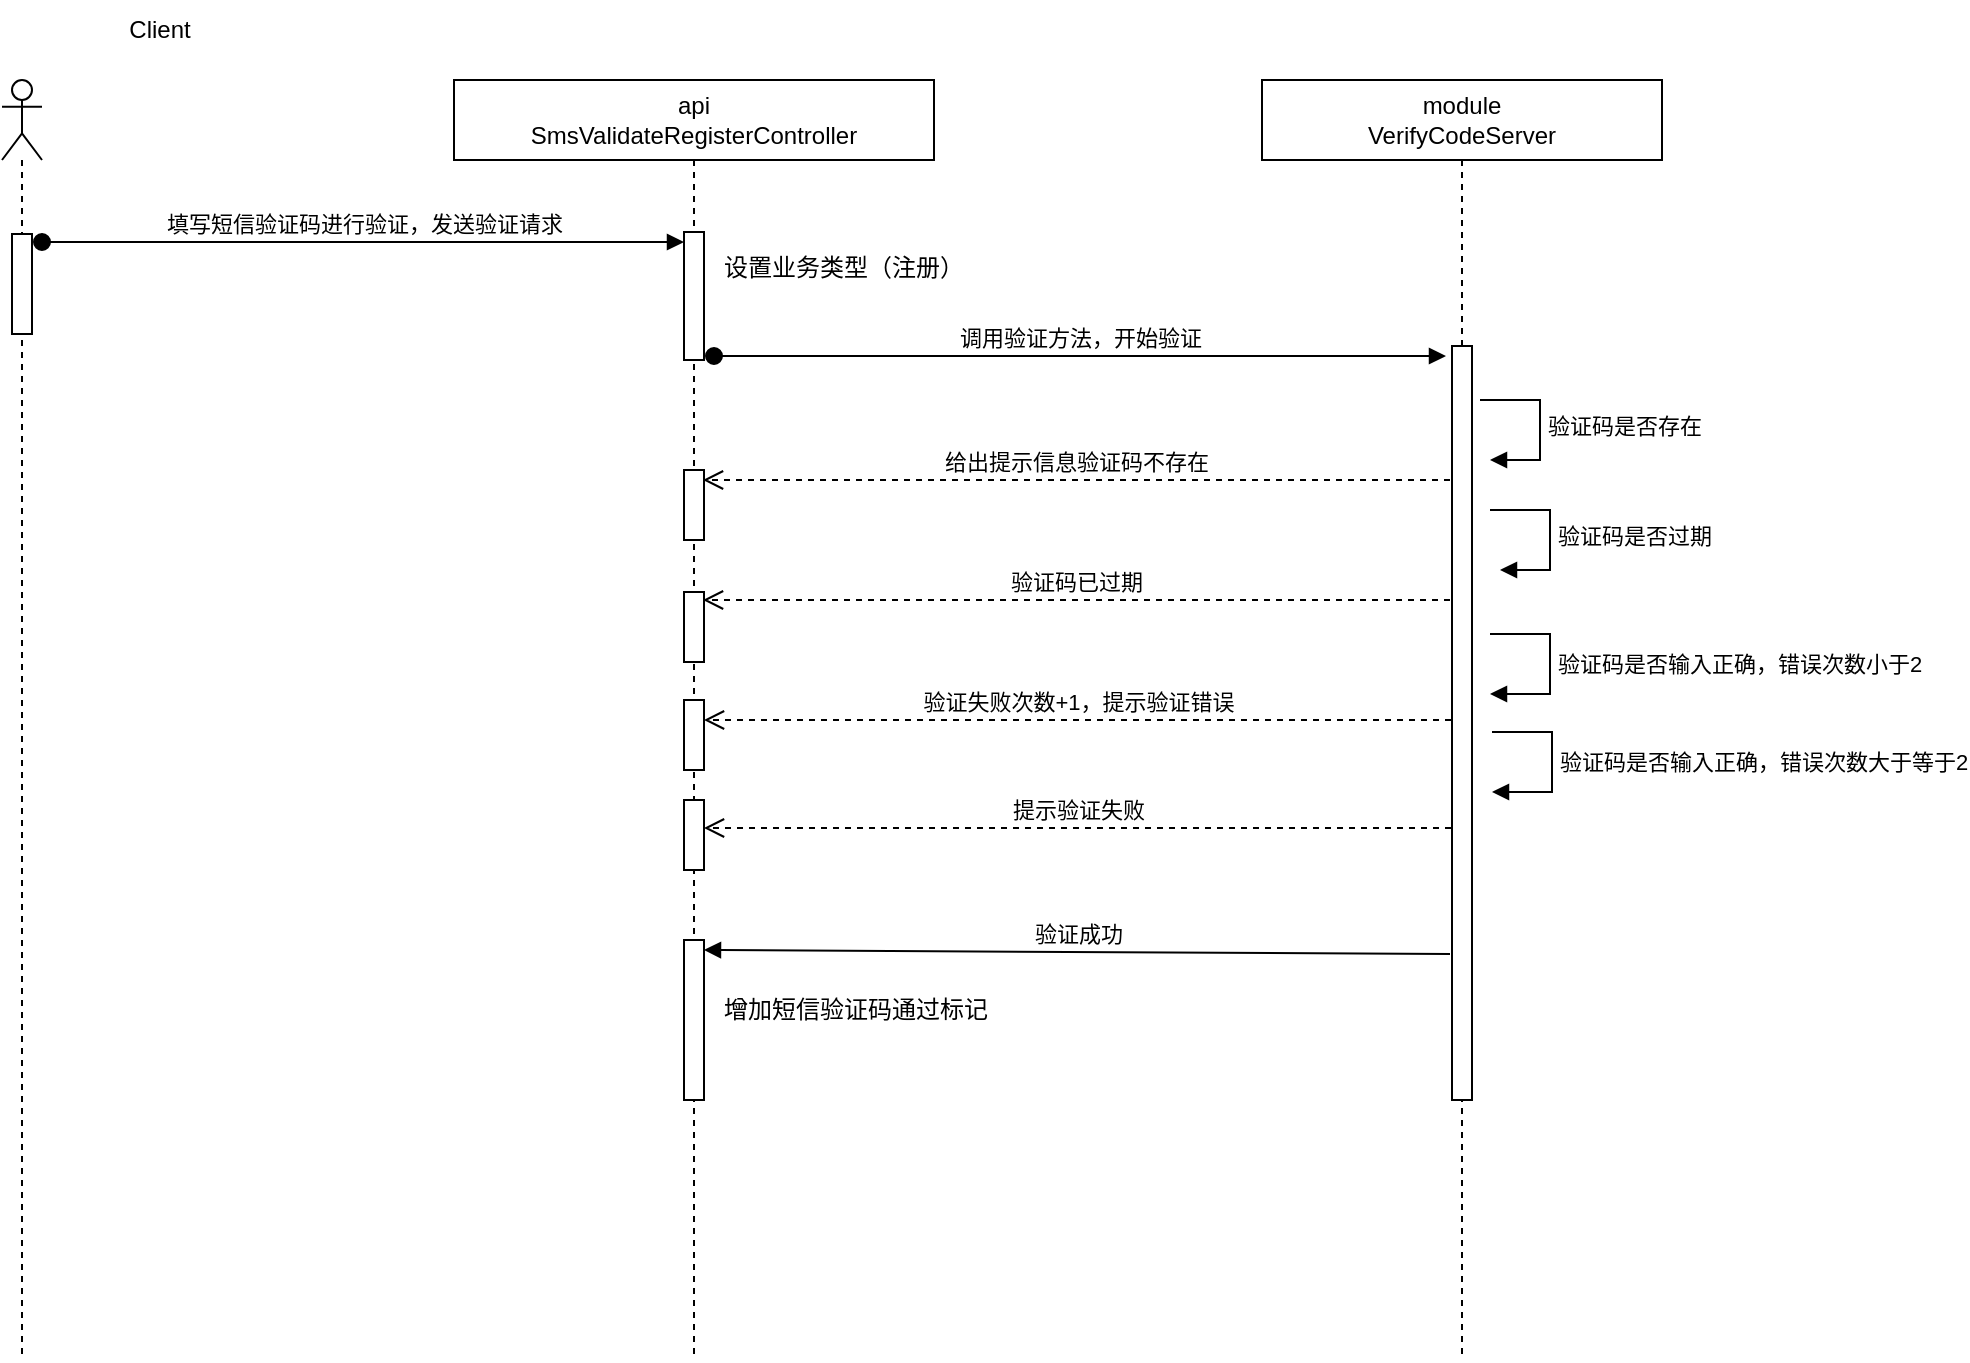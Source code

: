 <mxfile version="22.1.5" type="github">
  <diagram name="第 1 页" id="Ftv0NHJM2Bnbhd5V44T6">
    <mxGraphModel dx="1050" dy="493" grid="1" gridSize="10" guides="1" tooltips="1" connect="1" arrows="1" fold="1" page="1" pageScale="1" pageWidth="827" pageHeight="1169" math="0" shadow="0">
      <root>
        <mxCell id="0" />
        <mxCell id="1" parent="0" />
        <mxCell id="QVQZq-N4ggE52IEKjC-J-1" value="api&lt;br&gt;SmsValidateRegisterController" style="shape=umlLifeline;perimeter=lifelinePerimeter;whiteSpace=wrap;html=1;container=1;dropTarget=0;collapsible=0;recursiveResize=0;outlineConnect=0;portConstraint=eastwest;newEdgeStyle={&quot;curved&quot;:0,&quot;rounded&quot;:0};" vertex="1" parent="1">
          <mxGeometry x="587" y="40" width="240" height="640" as="geometry" />
        </mxCell>
        <mxCell id="QVQZq-N4ggE52IEKjC-J-49" value="" style="html=1;points=[[0,0,0,0,5],[0,1,0,0,-5],[1,0,0,0,5],[1,1,0,0,-5]];perimeter=orthogonalPerimeter;outlineConnect=0;targetShapes=umlLifeline;portConstraint=eastwest;newEdgeStyle={&quot;curved&quot;:0,&quot;rounded&quot;:0};" vertex="1" parent="QVQZq-N4ggE52IEKjC-J-1">
          <mxGeometry x="115" y="76" width="10" height="64" as="geometry" />
        </mxCell>
        <mxCell id="QVQZq-N4ggE52IEKjC-J-50" value="填写短信验证码进行验证，发送验证请求" style="html=1;verticalAlign=bottom;startArrow=oval;endArrow=block;startSize=8;curved=0;rounded=0;entryX=0;entryY=0;entryDx=0;entryDy=5;entryPerimeter=0;" edge="1" target="QVQZq-N4ggE52IEKjC-J-49" parent="QVQZq-N4ggE52IEKjC-J-1">
          <mxGeometry relative="1" as="geometry">
            <mxPoint x="-206" y="81" as="sourcePoint" />
            <mxPoint x="106" y="81" as="targetPoint" />
          </mxGeometry>
        </mxCell>
        <mxCell id="QVQZq-N4ggE52IEKjC-J-59" value="" style="html=1;points=[[0,0,0,0,5],[0,1,0,0,-5],[1,0,0,0,5],[1,1,0,0,-5]];perimeter=orthogonalPerimeter;outlineConnect=0;targetShapes=umlLifeline;portConstraint=eastwest;newEdgeStyle={&quot;curved&quot;:0,&quot;rounded&quot;:0};" vertex="1" parent="QVQZq-N4ggE52IEKjC-J-1">
          <mxGeometry x="115" y="195" width="10" height="35" as="geometry" />
        </mxCell>
        <mxCell id="QVQZq-N4ggE52IEKjC-J-63" value="" style="html=1;points=[[0,0,0,0,5],[0,1,0,0,-5],[1,0,0,0,5],[1,1,0,0,-5]];perimeter=orthogonalPerimeter;outlineConnect=0;targetShapes=umlLifeline;portConstraint=eastwest;newEdgeStyle={&quot;curved&quot;:0,&quot;rounded&quot;:0};" vertex="1" parent="QVQZq-N4ggE52IEKjC-J-1">
          <mxGeometry x="115" y="256" width="10" height="35" as="geometry" />
        </mxCell>
        <mxCell id="QVQZq-N4ggE52IEKjC-J-66" value="" style="html=1;points=[[0,0,0,0,5],[0,1,0,0,-5],[1,0,0,0,5],[1,1,0,0,-5]];perimeter=orthogonalPerimeter;outlineConnect=0;targetShapes=umlLifeline;portConstraint=eastwest;newEdgeStyle={&quot;curved&quot;:0,&quot;rounded&quot;:0};" vertex="1" parent="QVQZq-N4ggE52IEKjC-J-1">
          <mxGeometry x="115" y="310" width="10" height="35" as="geometry" />
        </mxCell>
        <mxCell id="QVQZq-N4ggE52IEKjC-J-68" value="" style="html=1;points=[[0,0,0,0,5],[0,1,0,0,-5],[1,0,0,0,5],[1,1,0,0,-5]];perimeter=orthogonalPerimeter;outlineConnect=0;targetShapes=umlLifeline;portConstraint=eastwest;newEdgeStyle={&quot;curved&quot;:0,&quot;rounded&quot;:0};" vertex="1" parent="QVQZq-N4ggE52IEKjC-J-1">
          <mxGeometry x="115" y="360" width="10" height="35" as="geometry" />
        </mxCell>
        <mxCell id="QVQZq-N4ggE52IEKjC-J-73" value="" style="html=1;points=[[0,0,0,0,5],[0,1,0,0,-5],[1,0,0,0,5],[1,1,0,0,-5]];perimeter=orthogonalPerimeter;outlineConnect=0;targetShapes=umlLifeline;portConstraint=eastwest;newEdgeStyle={&quot;curved&quot;:0,&quot;rounded&quot;:0};" vertex="1" parent="QVQZq-N4ggE52IEKjC-J-1">
          <mxGeometry x="115" y="430" width="10" height="80" as="geometry" />
        </mxCell>
        <mxCell id="QVQZq-N4ggE52IEKjC-J-6" value="" style="shape=umlLifeline;perimeter=lifelinePerimeter;whiteSpace=wrap;html=1;container=1;dropTarget=0;collapsible=0;recursiveResize=0;outlineConnect=0;portConstraint=eastwest;newEdgeStyle={&quot;curved&quot;:0,&quot;rounded&quot;:0};participant=umlActor;" vertex="1" parent="1">
          <mxGeometry x="361" y="40" width="20" height="640" as="geometry" />
        </mxCell>
        <mxCell id="QVQZq-N4ggE52IEKjC-J-46" value="" style="html=1;points=[[0,0,0,0,5],[0,1,0,0,-5],[1,0,0,0,5],[1,1,0,0,-5]];perimeter=orthogonalPerimeter;outlineConnect=0;targetShapes=umlLifeline;portConstraint=eastwest;newEdgeStyle={&quot;curved&quot;:0,&quot;rounded&quot;:0};" vertex="1" parent="QVQZq-N4ggE52IEKjC-J-6">
          <mxGeometry x="5" y="77" width="10" height="50" as="geometry" />
        </mxCell>
        <mxCell id="QVQZq-N4ggE52IEKjC-J-10" value="module&lt;br&gt;VerifyCodeServer" style="shape=umlLifeline;perimeter=lifelinePerimeter;whiteSpace=wrap;html=1;container=1;dropTarget=0;collapsible=0;recursiveResize=0;outlineConnect=0;portConstraint=eastwest;newEdgeStyle={&quot;curved&quot;:0,&quot;rounded&quot;:0};" vertex="1" parent="1">
          <mxGeometry x="991" y="40" width="200" height="640" as="geometry" />
        </mxCell>
        <mxCell id="QVQZq-N4ggE52IEKjC-J-54" value="" style="html=1;points=[[0,0,0,0,5],[0,1,0,0,-5],[1,0,0,0,5],[1,1,0,0,-5]];perimeter=orthogonalPerimeter;outlineConnect=0;targetShapes=umlLifeline;portConstraint=eastwest;newEdgeStyle={&quot;curved&quot;:0,&quot;rounded&quot;:0};" vertex="1" parent="QVQZq-N4ggE52IEKjC-J-10">
          <mxGeometry x="95" y="133" width="10" height="377" as="geometry" />
        </mxCell>
        <mxCell id="QVQZq-N4ggE52IEKjC-J-21" value="Client" style="text;html=1;strokeColor=none;fillColor=none;align=center;verticalAlign=middle;whiteSpace=wrap;rounded=0;" vertex="1" parent="1">
          <mxGeometry x="410" width="60" height="30" as="geometry" />
        </mxCell>
        <mxCell id="QVQZq-N4ggE52IEKjC-J-53" value="设置业务类型（注册）" style="text;html=1;strokeColor=none;fillColor=none;align=left;verticalAlign=middle;whiteSpace=wrap;rounded=0;" vertex="1" parent="1">
          <mxGeometry x="720" y="119" width="130" height="30" as="geometry" />
        </mxCell>
        <mxCell id="QVQZq-N4ggE52IEKjC-J-55" value="调用验证方法，开始验证" style="html=1;verticalAlign=bottom;startArrow=oval;endArrow=block;startSize=8;curved=0;rounded=0;" edge="1" parent="1">
          <mxGeometry relative="1" as="geometry">
            <mxPoint x="717" y="178" as="sourcePoint" />
            <mxPoint x="1083" y="178" as="targetPoint" />
          </mxGeometry>
        </mxCell>
        <mxCell id="QVQZq-N4ggE52IEKjC-J-58" value="验证码是否存在" style="html=1;align=left;spacingLeft=2;endArrow=block;rounded=0;edgeStyle=orthogonalEdgeStyle;curved=0;rounded=0;" edge="1" parent="1">
          <mxGeometry relative="1" as="geometry">
            <mxPoint x="1100" y="200" as="sourcePoint" />
            <Array as="points">
              <mxPoint x="1130" y="230" />
            </Array>
            <mxPoint x="1105" y="230" as="targetPoint" />
          </mxGeometry>
        </mxCell>
        <mxCell id="QVQZq-N4ggE52IEKjC-J-61" value="给出提示信息验证码不存在" style="html=1;verticalAlign=bottom;endArrow=open;dashed=1;endSize=8;curved=0;rounded=0;" edge="1" parent="1">
          <mxGeometry relative="1" as="geometry">
            <mxPoint x="1085" y="240" as="sourcePoint" />
            <mxPoint x="711.5" y="240" as="targetPoint" />
          </mxGeometry>
        </mxCell>
        <mxCell id="QVQZq-N4ggE52IEKjC-J-62" value="验证码是否过期" style="html=1;align=left;spacingLeft=2;endArrow=block;rounded=0;edgeStyle=orthogonalEdgeStyle;curved=0;rounded=0;" edge="1" parent="1">
          <mxGeometry relative="1" as="geometry">
            <mxPoint x="1105" y="255" as="sourcePoint" />
            <Array as="points">
              <mxPoint x="1135" y="285" />
            </Array>
            <mxPoint x="1110" y="285" as="targetPoint" />
          </mxGeometry>
        </mxCell>
        <mxCell id="QVQZq-N4ggE52IEKjC-J-64" value="验证码已过期" style="html=1;verticalAlign=bottom;endArrow=open;dashed=1;endSize=8;curved=0;rounded=0;" edge="1" parent="1">
          <mxGeometry relative="1" as="geometry">
            <mxPoint x="1085" y="300" as="sourcePoint" />
            <mxPoint x="711.5" y="300" as="targetPoint" />
          </mxGeometry>
        </mxCell>
        <mxCell id="QVQZq-N4ggE52IEKjC-J-65" value="验证码是否输入正确，错误次数小于2" style="html=1;align=left;spacingLeft=2;endArrow=block;rounded=0;edgeStyle=orthogonalEdgeStyle;curved=0;rounded=0;" edge="1" parent="1">
          <mxGeometry relative="1" as="geometry">
            <mxPoint x="1105" y="317" as="sourcePoint" />
            <Array as="points">
              <mxPoint x="1135" y="347" />
            </Array>
            <mxPoint x="1105" y="347" as="targetPoint" />
          </mxGeometry>
        </mxCell>
        <mxCell id="QVQZq-N4ggE52IEKjC-J-67" value="验证失败次数+1，提示验证错误" style="html=1;verticalAlign=bottom;endArrow=open;dashed=1;endSize=8;curved=0;rounded=0;" edge="1" parent="1">
          <mxGeometry relative="1" as="geometry">
            <mxPoint x="1085.5" y="360" as="sourcePoint" />
            <mxPoint x="712" y="360" as="targetPoint" />
          </mxGeometry>
        </mxCell>
        <mxCell id="QVQZq-N4ggE52IEKjC-J-69" value="验证码是否输入正确，错误次数大于等于2" style="html=1;align=left;spacingLeft=2;endArrow=block;rounded=0;edgeStyle=orthogonalEdgeStyle;curved=0;rounded=0;" edge="1" parent="1">
          <mxGeometry relative="1" as="geometry">
            <mxPoint x="1106" y="366" as="sourcePoint" />
            <Array as="points">
              <mxPoint x="1136" y="396" />
            </Array>
            <mxPoint x="1106" y="396" as="targetPoint" />
          </mxGeometry>
        </mxCell>
        <mxCell id="QVQZq-N4ggE52IEKjC-J-70" value="提示验证失败" style="html=1;verticalAlign=bottom;endArrow=open;dashed=1;endSize=8;curved=0;rounded=0;" edge="1" parent="1">
          <mxGeometry relative="1" as="geometry">
            <mxPoint x="1085.5" y="414" as="sourcePoint" />
            <mxPoint x="712" y="414" as="targetPoint" />
          </mxGeometry>
        </mxCell>
        <mxCell id="QVQZq-N4ggE52IEKjC-J-74" value="验证成功" style="html=1;verticalAlign=bottom;endArrow=block;curved=0;rounded=0;entryX=1;entryY=0;entryDx=0;entryDy=5;entryPerimeter=0;" edge="1" target="QVQZq-N4ggE52IEKjC-J-73" parent="1">
          <mxGeometry relative="1" as="geometry">
            <mxPoint x="1085" y="477" as="sourcePoint" />
            <mxPoint x="717" y="477" as="targetPoint" />
          </mxGeometry>
        </mxCell>
        <mxCell id="QVQZq-N4ggE52IEKjC-J-77" value="增加短信验证码通过标记" style="text;html=1;strokeColor=none;fillColor=none;align=left;verticalAlign=middle;whiteSpace=wrap;rounded=0;" vertex="1" parent="1">
          <mxGeometry x="720" y="490" width="140" height="30" as="geometry" />
        </mxCell>
      </root>
    </mxGraphModel>
  </diagram>
</mxfile>
